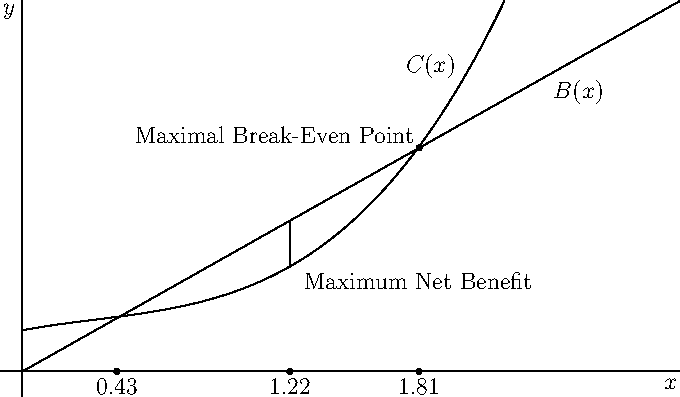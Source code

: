 size(12cm,7cm,IgnoreAspect);
import graph; 
xaxis("$x$");
yaxis("$y$");
real f1(real x) {return x^3-x^2+x+1;}
real f2(real x) {return 3x;}
draw(graph(f1,0,2.2));
draw(graph(f2,0,3));
label("$B(x)$",(2.4,7.2),SE);
label("$C(x)$",(2,7),NW);
draw((1.22,2.53)--(1.22,3.65));
label("Maximum Net Benefit",(1.26,2.53),SE);
dot("$1.22$",(1.22,0),S);
dot("$0.43$",(0.43,0),S);
dot("$1.81$",(1.81,0),S);
dot("Maximal Break-Even Point",(1.81,5.43),NW);
